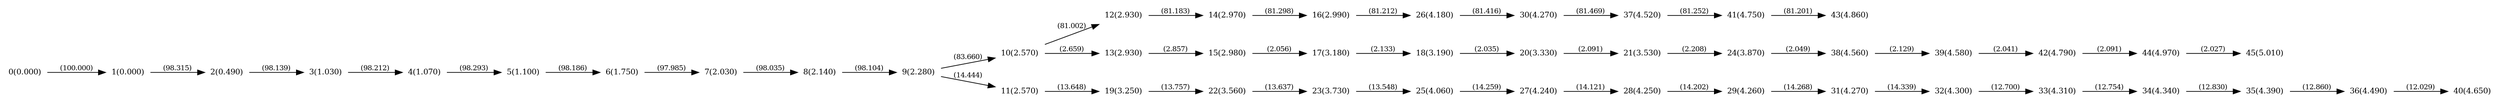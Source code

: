 digraph "graph" {

rankdir="LR";
node [shape=plaintext, fontsize=11];
edge [fontsize=10];

0 [label="0(0.000)"];
1 [label="1(0.000)"];
2 [label="2(0.490)"];
3 [label="3(1.030)"];
4 [label="4(1.070)"];
5 [label="5(1.100)"];
6 [label="6(1.750)"];
7 [label="7(2.030)"];
8 [label="8(2.140)"];
9 [label="9(2.280)"];
10 [label="10(2.570)"];
11 [label="11(2.570)"];
12 [label="12(2.930)"];
13 [label="13(2.930)"];
14 [label="14(2.970)"];
15 [label="15(2.980)"];
16 [label="16(2.990)"];
17 [label="17(3.180)"];
18 [label="18(3.190)"];
19 [label="19(3.250)"];
20 [label="20(3.330)"];
21 [label="21(3.530)"];
22 [label="22(3.560)"];
23 [label="23(3.730)"];
24 [label="24(3.870)"];
25 [label="25(4.060)"];
26 [label="26(4.180)"];
27 [label="27(4.240)"];
28 [label="28(4.250)"];
29 [label="29(4.260)"];
30 [label="30(4.270)"];
31 [label="31(4.270)"];
32 [label="32(4.300)"];
33 [label="33(4.310)"];
34 [label="34(4.340)"];
35 [label="35(4.390)"];
36 [label="36(4.490)"];
37 [label="37(4.520)"];
38 [label="38(4.560)"];
39 [label="39(4.580)"];
40 [label="40(4.650)"];
41 [label="41(4.750)"];
42 [label="42(4.790)"];
43 [label="43(4.860)"];
44 [label="44(4.970)"];
45 [label="45(5.010)"];

0->1 [label="(100.000)"];
1->2 [label="(98.315)"];
2->3 [label="(98.139)"];
3->4 [label="(98.212)"];
4->5 [label="(98.293)"];
5->6 [label="(98.186)"];
6->7 [label="(97.985)"];
7->8 [label="(98.035)"];
8->9 [label="(98.104)"];
9->10 [label="(83.660)"];
9->11 [label="(14.444)"];
10->12 [label="(81.002)"];
10->13 [label="(2.659)"];
12->14 [label="(81.183)"];
13->15 [label="(2.857)"];
14->16 [label="(81.298)"];
15->17 [label="(2.056)"];
17->18 [label="(2.133)"];
11->19 [label="(13.648)"];
18->20 [label="(2.035)"];
20->21 [label="(2.091)"];
19->22 [label="(13.757)"];
22->23 [label="(13.637)"];
21->24 [label="(2.208)"];
23->25 [label="(13.548)"];
16->26 [label="(81.212)"];
25->27 [label="(14.259)"];
27->28 [label="(14.121)"];
28->29 [label="(14.202)"];
26->30 [label="(81.416)"];
29->31 [label="(14.268)"];
31->32 [label="(14.339)"];
32->33 [label="(12.700)"];
33->34 [label="(12.754)"];
34->35 [label="(12.830)"];
35->36 [label="(12.860)"];
30->37 [label="(81.469)"];
24->38 [label="(2.049)"];
38->39 [label="(2.129)"];
36->40 [label="(12.029)"];
37->41 [label="(81.252)"];
39->42 [label="(2.041)"];
41->43 [label="(81.201)"];
42->44 [label="(2.091)"];
44->45 [label="(2.027)"];

}

